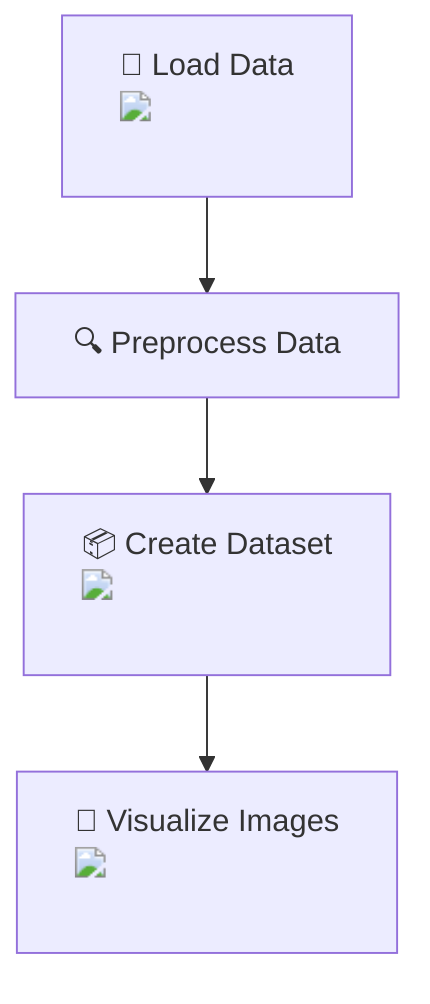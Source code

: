 graph TD;
    A["📂 Load Data <img src='icons/file.svg'/> <br/>"] --> B["🔍 Preprocess Data"];
    B --> C["📦 Create Dataset <img src='icons/table.svg'/> <br/>"];
    C --> D["🎨 Visualize Images <img src='dummy_plots/scatter_plot_template.svg'/> <br/>"];